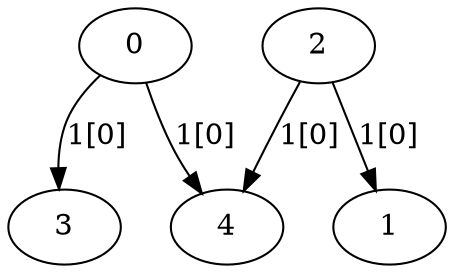 digraph G {
	0 -> 3 [label = "1[0]"];
	0 -> 4 [label = "1[0]"];
	1;
	2 -> 1 [label = "1[0]"];
	2 -> 4 [label = "1[0]"];
	3;
	4;
}